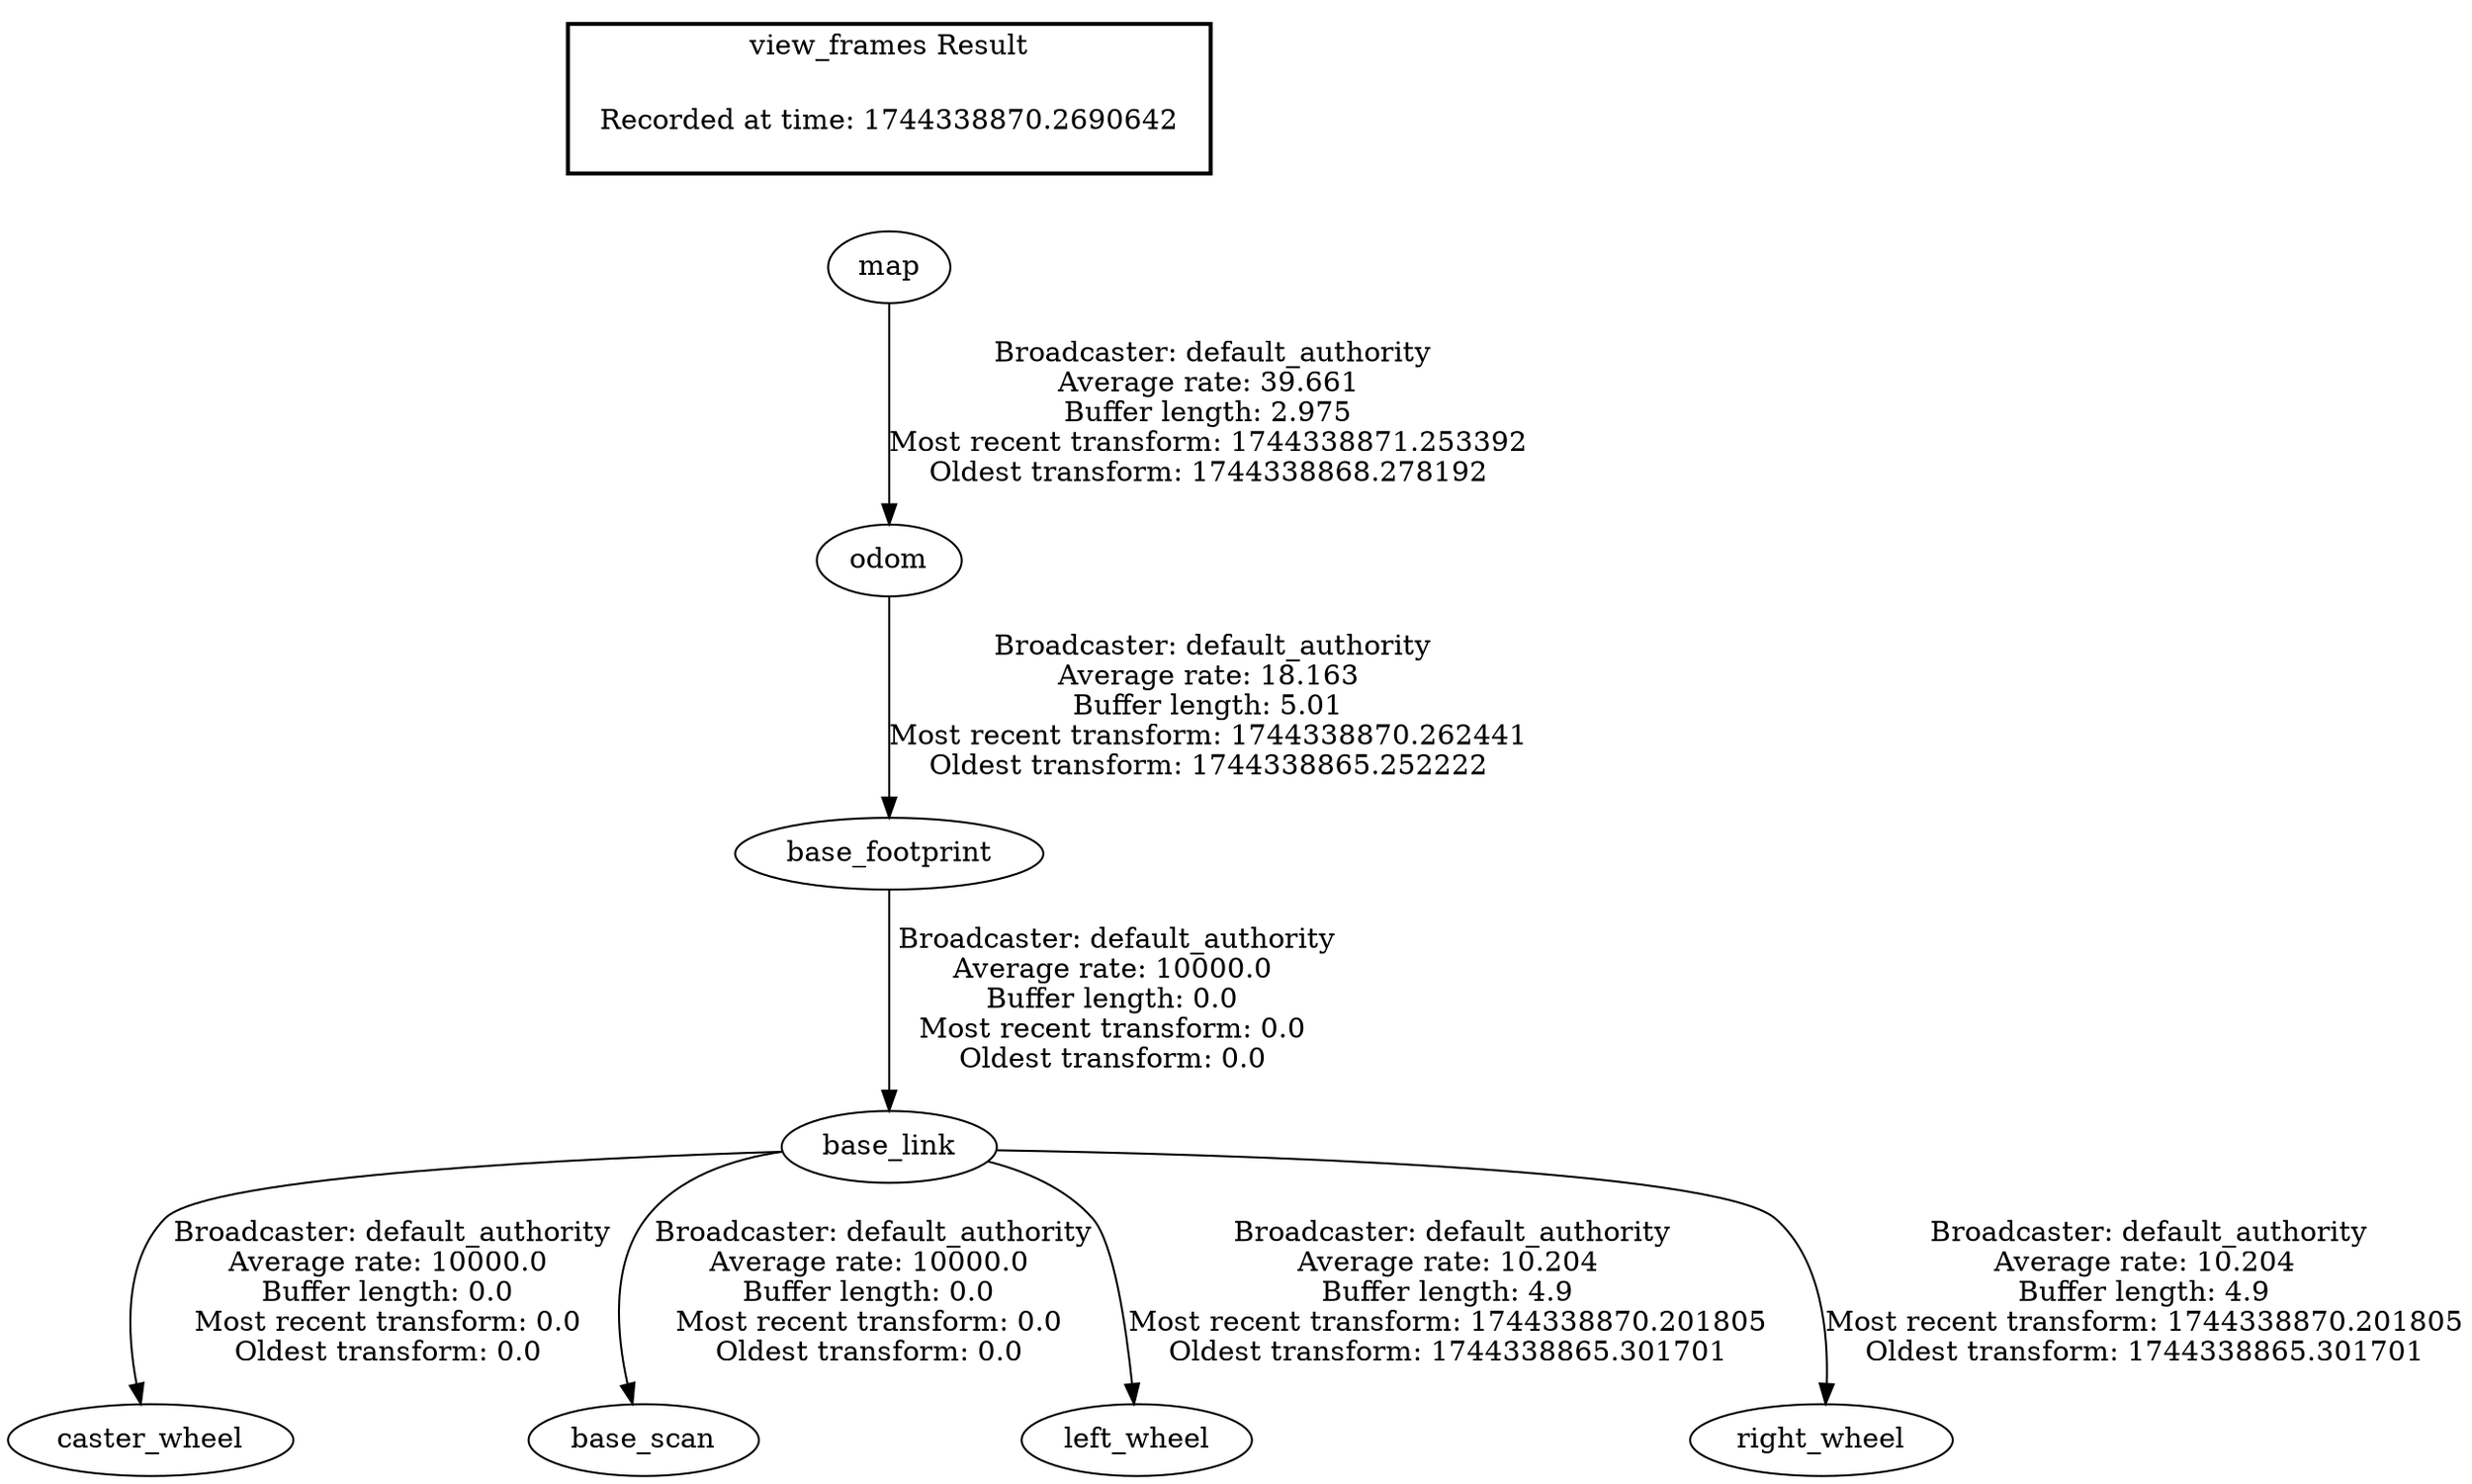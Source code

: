 digraph G {
"odom" -> "base_footprint"[label=" Broadcaster: default_authority\nAverage rate: 18.163\nBuffer length: 5.01\nMost recent transform: 1744338870.262441\nOldest transform: 1744338865.252222\n"];
"map" -> "odom"[label=" Broadcaster: default_authority\nAverage rate: 39.661\nBuffer length: 2.975\nMost recent transform: 1744338871.253392\nOldest transform: 1744338868.278192\n"];
"base_link" -> "caster_wheel"[label=" Broadcaster: default_authority\nAverage rate: 10000.0\nBuffer length: 0.0\nMost recent transform: 0.0\nOldest transform: 0.0\n"];
"base_footprint" -> "base_link"[label=" Broadcaster: default_authority\nAverage rate: 10000.0\nBuffer length: 0.0\nMost recent transform: 0.0\nOldest transform: 0.0\n"];
"base_link" -> "base_scan"[label=" Broadcaster: default_authority\nAverage rate: 10000.0\nBuffer length: 0.0\nMost recent transform: 0.0\nOldest transform: 0.0\n"];
"base_link" -> "left_wheel"[label=" Broadcaster: default_authority\nAverage rate: 10.204\nBuffer length: 4.9\nMost recent transform: 1744338870.201805\nOldest transform: 1744338865.301701\n"];
"base_link" -> "right_wheel"[label=" Broadcaster: default_authority\nAverage rate: 10.204\nBuffer length: 4.9\nMost recent transform: 1744338870.201805\nOldest transform: 1744338865.301701\n"];
edge [style=invis];
 subgraph cluster_legend { style=bold; color=black; label ="view_frames Result";
"Recorded at time: 1744338870.2690642"[ shape=plaintext ] ;
}->"map";
}